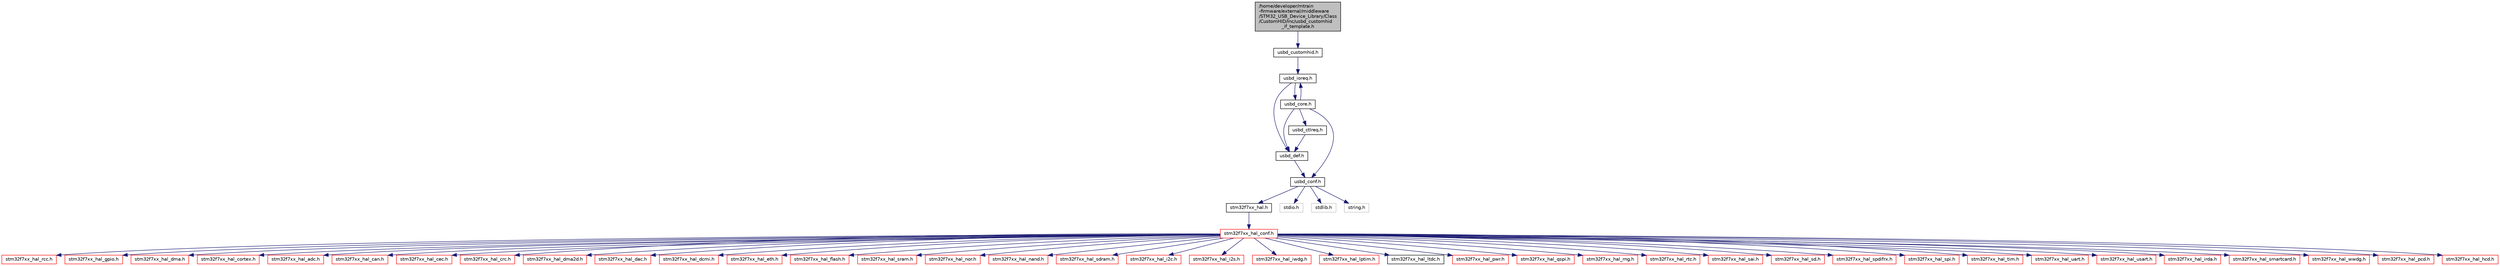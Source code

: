 digraph "/home/developer/mtrain-firmware/external/middleware/STM32_USB_Device_Library/Class/CustomHID/Inc/usbd_customhid_if_template.h"
{
  edge [fontname="Helvetica",fontsize="10",labelfontname="Helvetica",labelfontsize="10"];
  node [fontname="Helvetica",fontsize="10",shape=record];
  Node0 [label="/home/developer/mtrain\l-firmware/external/middleware\l/STM32_USB_Device_Library/Class\l/CustomHID/Inc/usbd_customhid\l_if_template.h",height=0.2,width=0.4,color="black", fillcolor="grey75", style="filled", fontcolor="black"];
  Node0 -> Node1 [color="midnightblue",fontsize="10",style="solid",fontname="Helvetica"];
  Node1 [label="usbd_customhid.h",height=0.2,width=0.4,color="black", fillcolor="white", style="filled",URL="$usbd__customhid_8h.html",tooltip="header file for the usbd_customhid.c file. "];
  Node1 -> Node2 [color="midnightblue",fontsize="10",style="solid",fontname="Helvetica"];
  Node2 [label="usbd_ioreq.h",height=0.2,width=0.4,color="black", fillcolor="white", style="filled",URL="$usbd__ioreq_8h.html",tooltip="Header file for the usbd_ioreq.c file. "];
  Node2 -> Node3 [color="midnightblue",fontsize="10",style="solid",fontname="Helvetica"];
  Node3 [label="usbd_def.h",height=0.2,width=0.4,color="black", fillcolor="white", style="filled",URL="$usbd__def_8h.html",tooltip="General defines for the usb device library. "];
  Node3 -> Node4 [color="midnightblue",fontsize="10",style="solid",fontname="Helvetica"];
  Node4 [label="usbd_conf.h",height=0.2,width=0.4,color="black", fillcolor="white", style="filled",URL="$usbd__conf_8h.html"];
  Node4 -> Node5 [color="midnightblue",fontsize="10",style="solid",fontname="Helvetica"];
  Node5 [label="stm32f7xx_hal.h",height=0.2,width=0.4,color="black", fillcolor="white", style="filled",URL="$stm32f7xx__hal_8h.html",tooltip="This file contains all the functions prototypes for the HAL module driver. "];
  Node5 -> Node6 [color="midnightblue",fontsize="10",style="solid",fontname="Helvetica"];
  Node6 [label="stm32f7xx_hal_conf.h",height=0.2,width=0.4,color="red", fillcolor="white", style="filled",URL="$stm32f7xx__hal__conf_8h.html",tooltip="HAL configuration file. "];
  Node6 -> Node7 [color="midnightblue",fontsize="10",style="solid",fontname="Helvetica"];
  Node7 [label="stm32f7xx_hal_rcc.h",height=0.2,width=0.4,color="red", fillcolor="white", style="filled",URL="$stm32f7xx__hal__rcc_8h.html",tooltip="Header file of RCC HAL module. "];
  Node6 -> Node13 [color="midnightblue",fontsize="10",style="solid",fontname="Helvetica"];
  Node13 [label="stm32f7xx_hal_gpio.h",height=0.2,width=0.4,color="red", fillcolor="white", style="filled",URL="$stm32f7xx__hal__gpio_8h.html",tooltip="Header file of GPIO HAL module. "];
  Node6 -> Node15 [color="midnightblue",fontsize="10",style="solid",fontname="Helvetica"];
  Node15 [label="stm32f7xx_hal_dma.h",height=0.2,width=0.4,color="red", fillcolor="white", style="filled",URL="$stm32f7xx__hal__dma_8h.html",tooltip="Header file of DMA HAL module. "];
  Node6 -> Node17 [color="midnightblue",fontsize="10",style="solid",fontname="Helvetica"];
  Node17 [label="stm32f7xx_hal_cortex.h",height=0.2,width=0.4,color="red", fillcolor="white", style="filled",URL="$stm32f7xx__hal__cortex_8h.html",tooltip="Header file of CORTEX HAL module. "];
  Node6 -> Node18 [color="midnightblue",fontsize="10",style="solid",fontname="Helvetica"];
  Node18 [label="stm32f7xx_hal_adc.h",height=0.2,width=0.4,color="red", fillcolor="white", style="filled",URL="$stm32f7xx__hal__adc_8h.html",tooltip="Header file of ADC HAL extension module. "];
  Node6 -> Node20 [color="midnightblue",fontsize="10",style="solid",fontname="Helvetica"];
  Node20 [label="stm32f7xx_hal_can.h",height=0.2,width=0.4,color="red", fillcolor="white", style="filled",URL="$stm32f7xx__hal__can_8h.html",tooltip="Header file of CAN HAL module. "];
  Node6 -> Node21 [color="midnightblue",fontsize="10",style="solid",fontname="Helvetica"];
  Node21 [label="stm32f7xx_hal_cec.h",height=0.2,width=0.4,color="red", fillcolor="white", style="filled",URL="$stm32f7xx__hal__cec_8h.html",tooltip="Header file of CEC HAL module. "];
  Node6 -> Node22 [color="midnightblue",fontsize="10",style="solid",fontname="Helvetica"];
  Node22 [label="stm32f7xx_hal_crc.h",height=0.2,width=0.4,color="red", fillcolor="white", style="filled",URL="$stm32f7xx__hal__crc_8h.html",tooltip="Header file of CRC HAL module. "];
  Node6 -> Node24 [color="midnightblue",fontsize="10",style="solid",fontname="Helvetica"];
  Node24 [label="stm32f7xx_hal_dma2d.h",height=0.2,width=0.4,color="red", fillcolor="white", style="filled",URL="$stm32f7xx__hal__dma2d_8h.html",tooltip="Header file of DMA2D HAL module. "];
  Node6 -> Node25 [color="midnightblue",fontsize="10",style="solid",fontname="Helvetica"];
  Node25 [label="stm32f7xx_hal_dac.h",height=0.2,width=0.4,color="red", fillcolor="white", style="filled",URL="$stm32f7xx__hal__dac_8h.html",tooltip="Header file of DAC HAL module. "];
  Node6 -> Node27 [color="midnightblue",fontsize="10",style="solid",fontname="Helvetica"];
  Node27 [label="stm32f7xx_hal_dcmi.h",height=0.2,width=0.4,color="red", fillcolor="white", style="filled",URL="$stm32f7xx__hal__dcmi_8h.html",tooltip="Header file of DCMI HAL module. "];
  Node6 -> Node28 [color="midnightblue",fontsize="10",style="solid",fontname="Helvetica"];
  Node28 [label="stm32f7xx_hal_eth.h",height=0.2,width=0.4,color="red", fillcolor="white", style="filled",URL="$stm32f7xx__hal__eth_8h.html",tooltip="Header file of ETH HAL module. "];
  Node6 -> Node29 [color="midnightblue",fontsize="10",style="solid",fontname="Helvetica"];
  Node29 [label="stm32f7xx_hal_flash.h",height=0.2,width=0.4,color="red", fillcolor="white", style="filled",URL="$stm32f7xx__hal__flash_8h.html",tooltip="Header file of FLASH HAL module. "];
  Node6 -> Node31 [color="midnightblue",fontsize="10",style="solid",fontname="Helvetica"];
  Node31 [label="stm32f7xx_hal_sram.h",height=0.2,width=0.4,color="red", fillcolor="white", style="filled",URL="$stm32f7xx__hal__sram_8h.html",tooltip="Header file of SRAM HAL module. "];
  Node6 -> Node33 [color="midnightblue",fontsize="10",style="solid",fontname="Helvetica"];
  Node33 [label="stm32f7xx_hal_nor.h",height=0.2,width=0.4,color="red", fillcolor="white", style="filled",URL="$stm32f7xx__hal__nor_8h.html",tooltip="Header file of NOR HAL module. "];
  Node6 -> Node34 [color="midnightblue",fontsize="10",style="solid",fontname="Helvetica"];
  Node34 [label="stm32f7xx_hal_nand.h",height=0.2,width=0.4,color="red", fillcolor="white", style="filled",URL="$stm32f7xx__hal__nand_8h.html",tooltip="Header file of NAND HAL module. "];
  Node6 -> Node35 [color="midnightblue",fontsize="10",style="solid",fontname="Helvetica"];
  Node35 [label="stm32f7xx_hal_sdram.h",height=0.2,width=0.4,color="red", fillcolor="white", style="filled",URL="$stm32f7xx__hal__sdram_8h.html",tooltip="Header file of SDRAM HAL module. "];
  Node6 -> Node36 [color="midnightblue",fontsize="10",style="solid",fontname="Helvetica"];
  Node36 [label="stm32f7xx_hal_i2c.h",height=0.2,width=0.4,color="red", fillcolor="white", style="filled",URL="$stm32f7xx__hal__i2c_8h.html",tooltip="Header file of I2C HAL module. "];
  Node6 -> Node38 [color="midnightblue",fontsize="10",style="solid",fontname="Helvetica"];
  Node38 [label="stm32f7xx_hal_i2s.h",height=0.2,width=0.4,color="red", fillcolor="white", style="filled",URL="$stm32f7xx__hal__i2s_8h.html",tooltip="Header file of I2S HAL module. "];
  Node6 -> Node39 [color="midnightblue",fontsize="10",style="solid",fontname="Helvetica"];
  Node39 [label="stm32f7xx_hal_iwdg.h",height=0.2,width=0.4,color="red", fillcolor="white", style="filled",URL="$stm32f7xx__hal__iwdg_8h.html",tooltip="Header file of IWDG HAL module. "];
  Node6 -> Node40 [color="midnightblue",fontsize="10",style="solid",fontname="Helvetica"];
  Node40 [label="stm32f7xx_hal_lptim.h",height=0.2,width=0.4,color="red", fillcolor="white", style="filled",URL="$stm32f7xx__hal__lptim_8h.html",tooltip="Header file of LPTIM HAL module. "];
  Node6 -> Node41 [color="midnightblue",fontsize="10",style="solid",fontname="Helvetica"];
  Node41 [label="stm32f7xx_hal_ltdc.h",height=0.2,width=0.4,color="black", fillcolor="white", style="filled",URL="$stm32f7xx__hal__ltdc_8h.html",tooltip="Header file of LTDC HAL module. "];
  Node6 -> Node42 [color="midnightblue",fontsize="10",style="solid",fontname="Helvetica"];
  Node42 [label="stm32f7xx_hal_pwr.h",height=0.2,width=0.4,color="red", fillcolor="white", style="filled",URL="$stm32f7xx__hal__pwr_8h.html",tooltip="Header file of PWR HAL module. "];
  Node6 -> Node44 [color="midnightblue",fontsize="10",style="solid",fontname="Helvetica"];
  Node44 [label="stm32f7xx_hal_qspi.h",height=0.2,width=0.4,color="red", fillcolor="white", style="filled",URL="$stm32f7xx__hal__qspi_8h.html",tooltip="Header file of QSPI HAL module. "];
  Node6 -> Node45 [color="midnightblue",fontsize="10",style="solid",fontname="Helvetica"];
  Node45 [label="stm32f7xx_hal_rng.h",height=0.2,width=0.4,color="red", fillcolor="white", style="filled",URL="$stm32f7xx__hal__rng_8h.html",tooltip="Header file of RNG HAL module. "];
  Node6 -> Node46 [color="midnightblue",fontsize="10",style="solid",fontname="Helvetica"];
  Node46 [label="stm32f7xx_hal_rtc.h",height=0.2,width=0.4,color="red", fillcolor="white", style="filled",URL="$stm32f7xx__hal__rtc_8h.html",tooltip="Header file of RTC HAL module. "];
  Node6 -> Node48 [color="midnightblue",fontsize="10",style="solid",fontname="Helvetica"];
  Node48 [label="stm32f7xx_hal_sai.h",height=0.2,width=0.4,color="red", fillcolor="white", style="filled",URL="$stm32f7xx__hal__sai_8h.html",tooltip="Header file of SAI HAL module. "];
  Node6 -> Node49 [color="midnightblue",fontsize="10",style="solid",fontname="Helvetica"];
  Node49 [label="stm32f7xx_hal_sd.h",height=0.2,width=0.4,color="red", fillcolor="white", style="filled",URL="$stm32f7xx__hal__sd_8h.html",tooltip="Header file of SD HAL module. "];
  Node6 -> Node51 [color="midnightblue",fontsize="10",style="solid",fontname="Helvetica"];
  Node51 [label="stm32f7xx_hal_spdifrx.h",height=0.2,width=0.4,color="red", fillcolor="white", style="filled",URL="$stm32f7xx__hal__spdifrx_8h.html",tooltip="Header file of SPDIFRX HAL module. "];
  Node6 -> Node52 [color="midnightblue",fontsize="10",style="solid",fontname="Helvetica"];
  Node52 [label="stm32f7xx_hal_spi.h",height=0.2,width=0.4,color="red", fillcolor="white", style="filled",URL="$stm32f7xx__hal__spi_8h.html",tooltip="Header file of SPI HAL module. "];
  Node6 -> Node53 [color="midnightblue",fontsize="10",style="solid",fontname="Helvetica"];
  Node53 [label="stm32f7xx_hal_tim.h",height=0.2,width=0.4,color="red", fillcolor="white", style="filled",URL="$stm32f7xx__hal__tim_8h.html",tooltip="Header file of TIM HAL module. "];
  Node6 -> Node55 [color="midnightblue",fontsize="10",style="solid",fontname="Helvetica"];
  Node55 [label="stm32f7xx_hal_uart.h",height=0.2,width=0.4,color="red", fillcolor="white", style="filled",URL="$stm32f7xx__hal__uart_8h.html",tooltip="Header file of UART HAL module. "];
  Node6 -> Node57 [color="midnightblue",fontsize="10",style="solid",fontname="Helvetica"];
  Node57 [label="stm32f7xx_hal_usart.h",height=0.2,width=0.4,color="red", fillcolor="white", style="filled",URL="$stm32f7xx__hal__usart_8h.html",tooltip="Header file of USART HAL module. "];
  Node6 -> Node59 [color="midnightblue",fontsize="10",style="solid",fontname="Helvetica"];
  Node59 [label="stm32f7xx_hal_irda.h",height=0.2,width=0.4,color="red", fillcolor="white", style="filled",URL="$stm32f7xx__hal__irda_8h.html",tooltip="Header file of IRDA HAL module. "];
  Node6 -> Node61 [color="midnightblue",fontsize="10",style="solid",fontname="Helvetica"];
  Node61 [label="stm32f7xx_hal_smartcard.h",height=0.2,width=0.4,color="red", fillcolor="white", style="filled",URL="$stm32f7xx__hal__smartcard_8h.html",tooltip="Header file of SMARTCARD HAL module. "];
  Node6 -> Node63 [color="midnightblue",fontsize="10",style="solid",fontname="Helvetica"];
  Node63 [label="stm32f7xx_hal_wwdg.h",height=0.2,width=0.4,color="red", fillcolor="white", style="filled",URL="$stm32f7xx__hal__wwdg_8h.html",tooltip="Header file of WWDG HAL module. "];
  Node6 -> Node64 [color="midnightblue",fontsize="10",style="solid",fontname="Helvetica"];
  Node64 [label="stm32f7xx_hal_pcd.h",height=0.2,width=0.4,color="red", fillcolor="white", style="filled",URL="$stm32f7xx__hal__pcd_8h.html",tooltip="Header file of PCD HAL module. "];
  Node6 -> Node67 [color="midnightblue",fontsize="10",style="solid",fontname="Helvetica"];
  Node67 [label="stm32f7xx_hal_hcd.h",height=0.2,width=0.4,color="red", fillcolor="white", style="filled",URL="$stm32f7xx__hal__hcd_8h.html",tooltip="Header file of HCD HAL module. "];
  Node4 -> Node11 [color="midnightblue",fontsize="10",style="solid",fontname="Helvetica"];
  Node11 [label="stdio.h",height=0.2,width=0.4,color="grey75", fillcolor="white", style="filled"];
  Node4 -> Node72 [color="midnightblue",fontsize="10",style="solid",fontname="Helvetica"];
  Node72 [label="stdlib.h",height=0.2,width=0.4,color="grey75", fillcolor="white", style="filled"];
  Node4 -> Node73 [color="midnightblue",fontsize="10",style="solid",fontname="Helvetica"];
  Node73 [label="string.h",height=0.2,width=0.4,color="grey75", fillcolor="white", style="filled"];
  Node2 -> Node74 [color="midnightblue",fontsize="10",style="solid",fontname="Helvetica"];
  Node74 [label="usbd_core.h",height=0.2,width=0.4,color="black", fillcolor="white", style="filled",URL="$usbd__core_8h.html",tooltip="Header file for usbd_core.c file. "];
  Node74 -> Node4 [color="midnightblue",fontsize="10",style="solid",fontname="Helvetica"];
  Node74 -> Node3 [color="midnightblue",fontsize="10",style="solid",fontname="Helvetica"];
  Node74 -> Node2 [color="midnightblue",fontsize="10",style="solid",fontname="Helvetica"];
  Node74 -> Node75 [color="midnightblue",fontsize="10",style="solid",fontname="Helvetica"];
  Node75 [label="usbd_ctlreq.h",height=0.2,width=0.4,color="black", fillcolor="white", style="filled",URL="$usbd__ctlreq_8h.html"];
  Node75 -> Node3 [color="midnightblue",fontsize="10",style="solid",fontname="Helvetica"];
}
